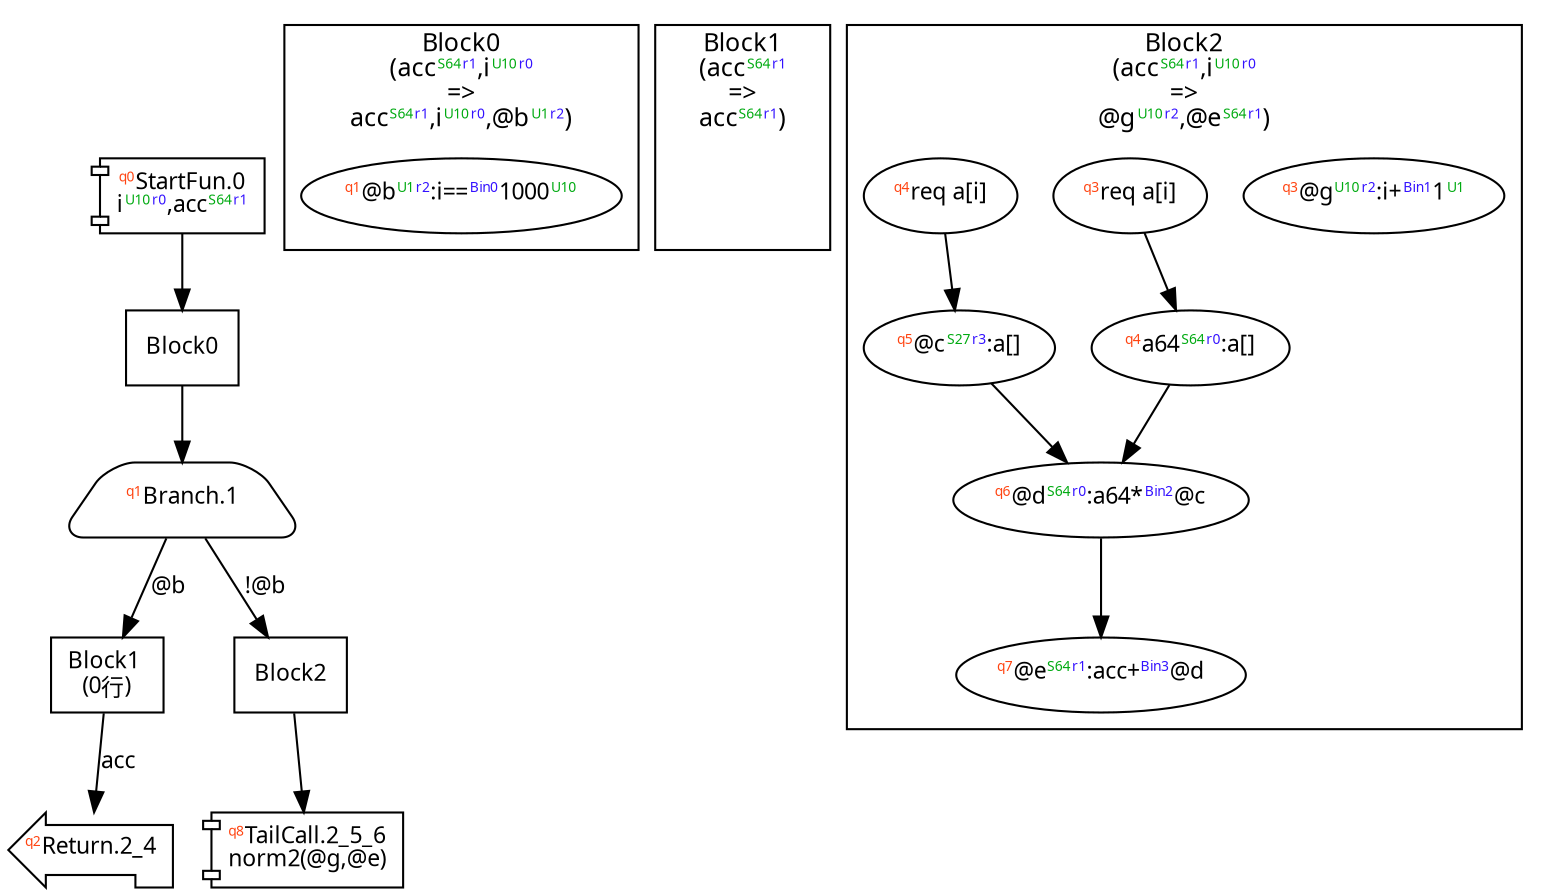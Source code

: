 digraph Program_ {
  graph [fontname = "Monaco", fontsize = 12, ranksep = 0.5];
  node [shape = box, fontname = "Monaco", fontsize = 11; colorscheme = pastel19];
  edge [fontname = "Monaco", fontsize = 11; colorscheme = pastel19];
  Jump0[label = <<font color="#ff4411" point-size="8"><sup>q0</sup></font>StartFun.0<br/>i<font color="#00aa11" point-size="8"><sup>U10</sup></font><font color="#3311ff" point-size="8"><sup>r0</sup></font>,acc<font color="#00aa11" point-size="8"><sup>S64</sup></font><font color="#3311ff" point-size="8"><sup>r1</sup></font>>; shape = component];
  Jump0 -> Block0;
  Jump1[
    label = <<font color="#ff4411" point-size="8"><sup>q1</sup></font>Branch.1>;
    shape = trapezium; style = rounded;
  ];
  Block0 -> Jump1;
  Jump1 -> Block1 [label=<@b>];
  Jump1 -> Block2 [label=<!@b>];
  Jump2_4[label = <<font color="#ff4411" point-size="8"><sup>q2</sup></font>Return.2_4>; shape = lpromoter];
  Block1 -> Jump2_4 [label=<acc>];
  Jump2_5_6[label = <<font color="#ff4411" point-size="8"><sup>q8</sup></font>TailCall.2_5_6<br/>norm2(@g,@e)>; shape = component];
  Block2 -> Jump2_5_6;
  Block0 [label = "Block0"];
  Block1 [label = "Block1\l(0行)"];
  Block2 [label = "Block2"];
  subgraph cluster_dfg_Block0 {
    node [shape = oval];
    label = <Block0<br/>(acc<font color="#00aa11" point-size="8"><sup>S64</sup></font><font color="#3311ff" point-size="8"><sup>r1</sup></font>,i<font color="#00aa11" point-size="8"><sup>U10</sup></font><font color="#3311ff" point-size="8"><sup>r0</sup></font><br/>=&gt;<br/>acc<font color="#00aa11" point-size="8"><sup>S64</sup></font><font color="#3311ff" point-size="8"><sup>r1</sup></font>,i<font color="#00aa11" point-size="8"><sup>U10</sup></font><font color="#3311ff" point-size="8"><sup>r0</sup></font>,@b<font color="#00aa11" point-size="8"><sup>U1</sup></font><font color="#3311ff" point-size="8"><sup>r2</sup></font>)>;
    1 [label=<<font color="#ff4411" point-size="8"><sup>q1</sup></font>@b<font color="#00aa11" point-size="8"><sup>U1</sup></font><font color="#3311ff" point-size="8"><sup>r2</sup></font>:i==<font color="#3311ff" point-size="8"><sup>Bin0</sup></font>1000<font color="#00aa11" point-size="8"><sup>U10</sup></font>>];
  }
  subgraph cluster_dfg_Block1 {
    node [shape = oval];
    label = <Block1<br/>(acc<font color="#00aa11" point-size="8"><sup>S64</sup></font><font color="#3311ff" point-size="8"><sup>r1</sup></font><br/>=&gt;<br/>acc<font color="#00aa11" point-size="8"><sup>S64</sup></font><font color="#3311ff" point-size="8"><sup>r1</sup></font>)>;
    dummy [style=invis];
  }
  subgraph cluster_dfg_Block2 {
    node [shape = oval];
    label = <Block2<br/>(acc<font color="#00aa11" point-size="8"><sup>S64</sup></font><font color="#3311ff" point-size="8"><sup>r1</sup></font>,i<font color="#00aa11" point-size="8"><sup>U10</sup></font><font color="#3311ff" point-size="8"><sup>r0</sup></font><br/>=&gt;<br/>@g<font color="#00aa11" point-size="8"><sup>U10</sup></font><font color="#3311ff" point-size="8"><sup>r2</sup></font>,@e<font color="#00aa11" point-size="8"><sup>S64</sup></font><font color="#3311ff" point-size="8"><sup>r1</sup></font>)>;
    5 [label=<<font color="#ff4411" point-size="8"><sup>q5</sup></font>@c<font color="#00aa11" point-size="8"><sup>S27</sup></font><font color="#3311ff" point-size="8"><sup>r3</sup></font>:a[&#93;>];
    6 [label=<<font color="#ff4411" point-size="8"><sup>q6</sup></font>@d<font color="#00aa11" point-size="8"><sup>S64</sup></font><font color="#3311ff" point-size="8"><sup>r0</sup></font>:a64*<font color="#3311ff" point-size="8"><sup>Bin2</sup></font>@c>];
    9 [label=<<font color="#ff4411" point-size="8"><sup>q3</sup></font>@g<font color="#00aa11" point-size="8"><sup>U10</sup></font><font color="#3311ff" point-size="8"><sup>r2</sup></font>:i+<font color="#3311ff" point-size="8"><sup>Bin1</sup></font>1<font color="#00aa11" point-size="8"><sup>U1</sup></font>>];
    2 [label=<<font color="#ff4411" point-size="8"><sup>q3</sup></font>req a[i&#93;>];
    7 [label=<<font color="#ff4411" point-size="8"><sup>q7</sup></font>@e<font color="#00aa11" point-size="8"><sup>S64</sup></font><font color="#3311ff" point-size="8"><sup>r1</sup></font>:acc+<font color="#3311ff" point-size="8"><sup>Bin3</sup></font>@d>];
    3 [label=<<font color="#ff4411" point-size="8"><sup>q4</sup></font>a64<font color="#00aa11" point-size="8"><sup>S64</sup></font><font color="#3311ff" point-size="8"><sup>r0</sup></font>:a[&#93;>];
    4 [label=<<font color="#ff4411" point-size="8"><sup>q4</sup></font>req a[i&#93;>];
    3 -> 6;
    5 -> 6;
    6 -> 7;
    2 -> 3 [style = solid];
    4 -> 5 [style = solid];
  }
}
